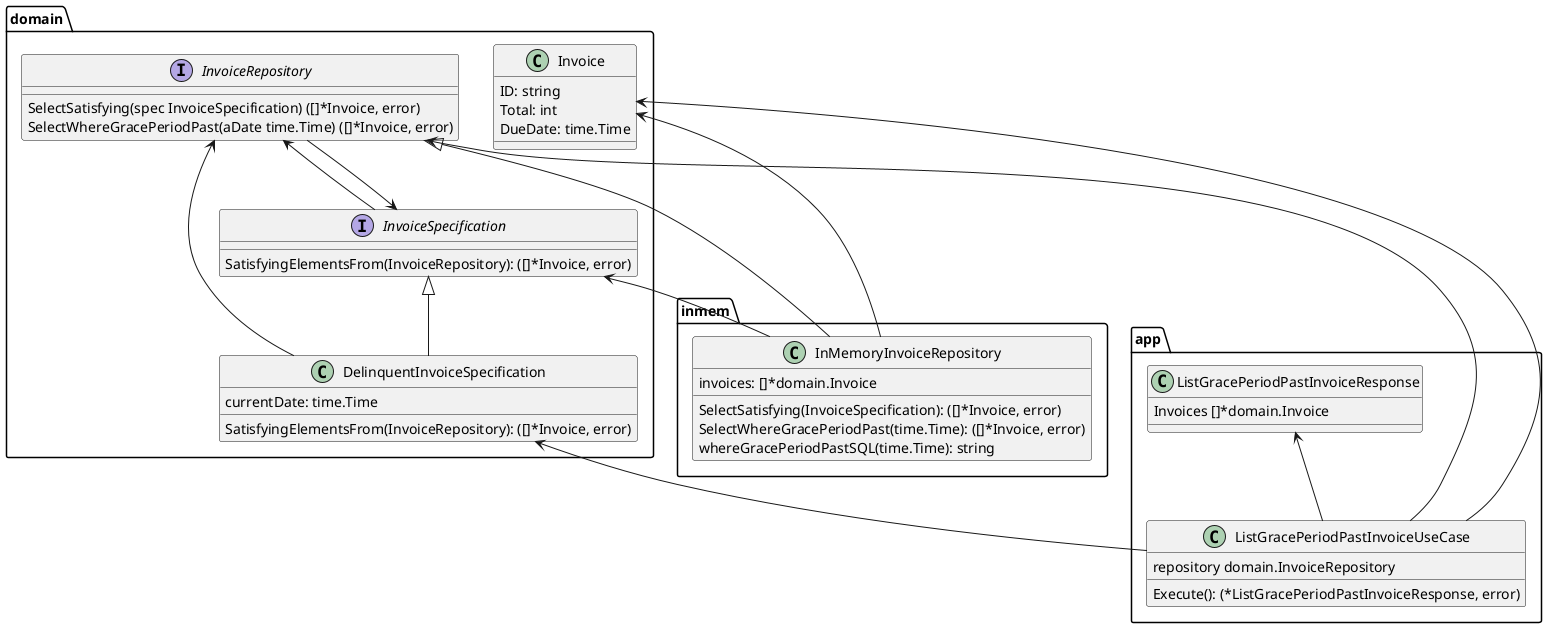 @startuml

package "inmem" {
    class InMemoryInvoiceRepository {
        invoices: []*domain.Invoice
        SelectSatisfying(InvoiceSpecification): ([]*Invoice, error)
        SelectWhereGracePeriodPast(time.Time): ([]*Invoice, error)
        whereGracePeriodPastSQL(time.Time): string
    }
}

package "app" {
    class ListGracePeriodPastInvoiceUseCase {
        repository domain.InvoiceRepository
        Execute(): (*ListGracePeriodPastInvoiceResponse, error)
    }
    class ListGracePeriodPastInvoiceResponse {
        Invoices []*domain.Invoice
    }
    ListGracePeriodPastInvoiceResponse <-- ListGracePeriodPastInvoiceUseCase
}

package "domain" {
    interface InvoiceRepository {
        SelectSatisfying(spec InvoiceSpecification) ([]*Invoice, error)
        SelectWhereGracePeriodPast(aDate time.Time) ([]*Invoice, error)
    }
    class Invoice {
        ID: string
        Total: int
        DueDate: time.Time
    }
    interface InvoiceSpecification {
        SatisfyingElementsFrom(InvoiceRepository): ([]*Invoice, error)
    }
    class DelinquentInvoiceSpecification {
        currentDate: time.Time
        SatisfyingElementsFrom(InvoiceRepository): ([]*Invoice, error)
    }

    InvoiceRepository <|-- InMemoryInvoiceRepository
    InvoiceRepository <-- ListGracePeriodPastInvoiceUseCase
    InvoiceRepository <-- DelinquentInvoiceSpecification
    InvoiceRepository <-- InvoiceSpecification
    InvoiceSpecification <-- InvoiceRepository
    InvoiceSpecification <-- InMemoryInvoiceRepository
    DelinquentInvoiceSpecification <-- ListGracePeriodPastInvoiceUseCase
    InvoiceSpecification <|-- DelinquentInvoiceSpecification
    Invoice <-- ListGracePeriodPastInvoiceUseCase
    Invoice <-- InMemoryInvoiceRepository
}
@enduml
